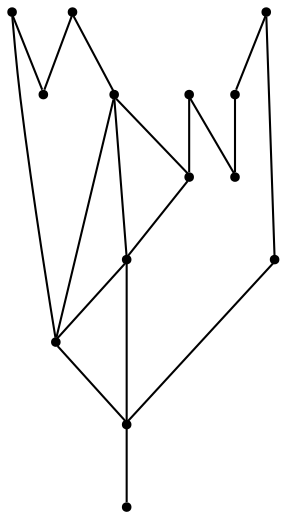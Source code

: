 graph {
  node [shape=point,comment="{\"directed\":false,\"doi\":\"10.1007/978-3-031-49272-3_22\",\"figure\":\"13 (2)\"}"]

  v0 [pos="1482.0996677947967,362.6422166901399"]
  v1 [pos="1461.1420699130863,481.05944084050503"]
  v2 [pos="1381.4940793834887,387.79371886563416"]
  v3 [pos="1360.5343830839943,481.05944084050503"]
  v4 [pos="1595.2822821657373,548.1286534422923"]
  v5 [pos="1578.5149702450658,615.1970831212818"]
  v6 [pos="1528.2090920011535,497.82653136978604"]
  v7 [pos="1377.301695004666,648.7311648241588"]
  v8 [pos="1557.5512042868386,287.1893713907093"]
  v9 [pos="1507.2516212962785,236.89027767948096"]
  v10 [pos="1270.9702239333328,279.1549461061386"]
  v11 [pos="1259.9329915082549,564.8979854358261"]
  v12 [pos="1335.4867145875373,295.1040293583917"]
  v13 [pos="1293.4674881727628,497.8265313697859"]

  v11 -- v13 [id="-2",pos="1259.9329915082549,564.8979854358261 1293.4674881727628,497.8265313697859 1293.4674881727628,497.8265313697859 1293.4674881727628,497.8265313697859"]
  v10 -- v9 [id="-3",pos="1270.9702239333328,279.1549461061386 1507.2516212962785,236.89027767948096 1507.2516212962785,236.89027767948096 1507.2516212962785,236.89027767948096"]
  v11 -- v7 [id="-6",pos="1259.9329915082549,564.8979854358261 1377.301695004666,648.7311648241588 1377.301695004666,648.7311648241588 1377.301695004666,648.7311648241588"]
  v3 -- v1 [id="-7",pos="1360.5343830839943,481.05944084050503 1461.1420699130863,481.05944084050503 1461.1420699130863,481.05944084050503 1461.1420699130863,481.05944084050503"]
  v10 -- v2 [id="-8",pos="1270.9702239333328,279.1549461061386 1381.4940793834887,387.79371886563416 1381.4940793834887,387.79371886563416 1381.4940793834887,387.79371886563416"]
  v13 -- v3 [id="-9",pos="1293.4674881727628,497.8265313697859 1360.5343830839943,481.05944084050503 1360.5343830839943,481.05944084050503 1360.5343830839943,481.05944084050503"]
  v7 -- v5 [id="-11",pos="1377.301695004666,648.7311648241588 1578.5149702450658,615.1970831212818 1578.5149702450658,615.1970831212818 1578.5149702450658,615.1970831212818"]
  v2 -- v0 [id="-14",pos="1381.4940793834887,387.79371886563416 1482.0996677947967,362.6422166901399 1482.0996677947967,362.6422166901399 1482.0996677947967,362.6422166901399"]
  v2 -- v3 [id="-16",pos="1381.4940793834887,387.79371886563416 1360.5343830839943,481.05944084050503 1360.5343830839943,481.05944084050503 1360.5343830839943,481.05944084050503"]
  v4 -- v5 [id="-21",pos="1595.2822821657373,548.1286534422923 1578.5149702450658,615.1970831212818 1578.5149702450658,615.1970831212818 1578.5149702450658,615.1970831212818"]
  v4 -- v6 [id="-22",pos="1595.2822821657373,548.1286534422923 1528.2090920011535,497.82653136978604 1528.2090920011535,497.82653136978604 1528.2090920011535,497.82653136978604"]
  v8 -- v0 [id="-25",pos="1557.5512042868386,287.1893713907093 1482.0996677947967,362.6422166901399 1482.0996677947967,362.6422166901399 1482.0996677947967,362.6422166901399"]
  v8 -- v9 [id="-26",pos="1557.5512042868386,287.1893713907093 1507.2516212962785,236.89027767948096 1507.2516212962785,236.89027767948096 1507.2516212962785,236.89027767948096"]
  v6 -- v1 [id="-29",pos="1528.2090920011535,497.82653136978604 1461.1420699130863,481.05944084050503 1461.1420699130863,481.05944084050503 1461.1420699130863,481.05944084050503"]
  v0 -- v6 [id="-34",pos="1482.0996677947967,362.6422166901399 1528.2090920011535,497.82653136978604 1528.2090920011535,497.82653136978604 1528.2090920011535,497.82653136978604"]
  v3 -- v12 [id="-35",pos="1360.5343830839943,481.05944084050503 1335.4867145875373,295.1040293583917 1335.4867145875373,295.1040293583917 1335.4867145875373,295.1040293583917"]
  v1 -- v2 [id="-36",pos="1461.1420699130863,481.05944084050503 1381.4940793834887,387.79371886563416 1381.4940793834887,387.79371886563416 1381.4940793834887,387.79371886563416"]
  v1 -- v0 [id="-37",pos="1461.1420699130863,481.05944084050503 1482.0996677947967,362.6422166901399 1482.0996677947967,362.6422166901399 1482.0996677947967,362.6422166901399"]
}